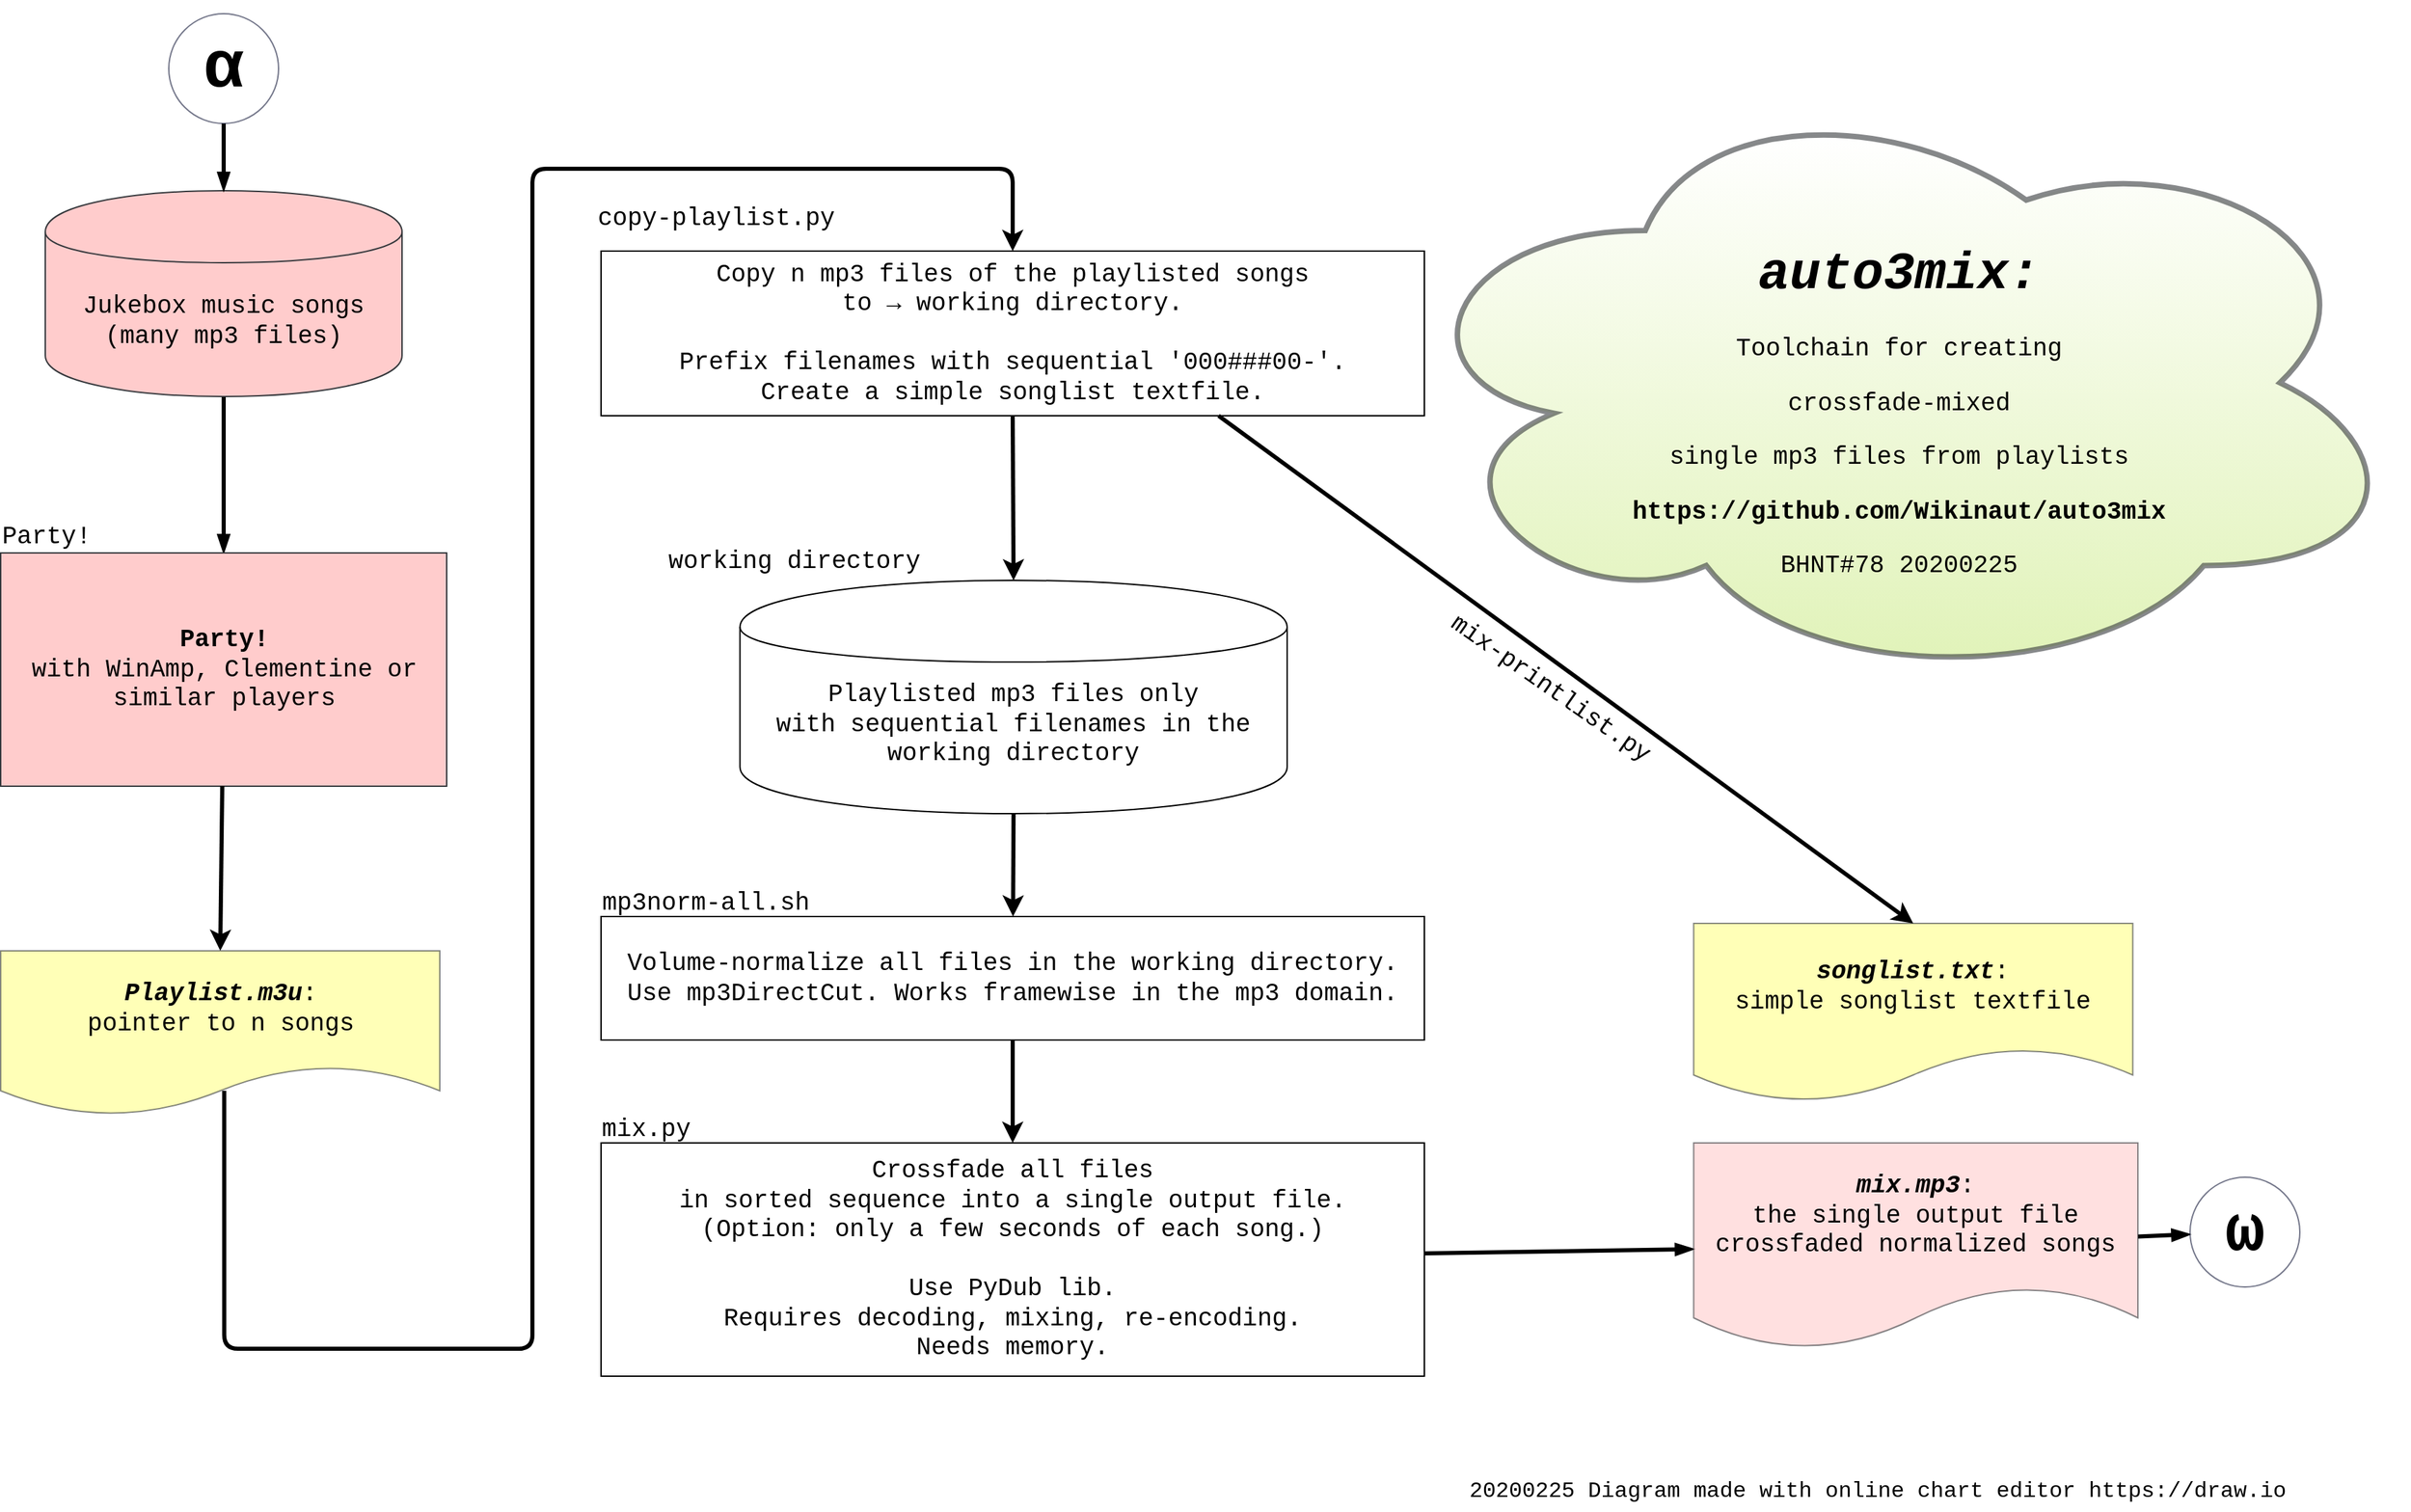<mxfile version="12.7.4" type="device"><diagram id="mErmqIbYJcfOBIORbegR" name="auto3mix"><mxGraphModel dx="1888" dy="942" grid="0" gridSize="10" guides="1" tooltips="1" connect="1" arrows="1" fold="1" page="1" pageScale="1" pageWidth="900" pageHeight="1600" math="0" shadow="0"><root><mxCell id="5HiEXSa9efxlIpUISS2Q-0"/><mxCell id="5HiEXSa9efxlIpUISS2Q-1" parent="5HiEXSa9efxlIpUISS2Q-0"/><mxCell id="jdUxHj-MWmGEvtFSQu-T-0" value="&lt;blockquote style=&quot;font-size: 18px&quot;&gt;&lt;h1 style=&quot;line-height: 100% ; font-size: 38px&quot; align=&quot;center&quot;&gt;&lt;font style=&quot;font-size: 38px&quot;&gt;&lt;i&gt;&lt;font style=&quot;font-size: 38px&quot;&gt;&lt;span&gt;&lt;br&gt;auto3mix:&lt;/span&gt;&lt;/font&gt;&lt;/i&gt;&lt;br style=&quot;font-size: 18px&quot;&gt;&lt;/font&gt;&lt;/h1&gt;&lt;font style=&quot;font-size: 18px&quot;&gt;Toolchain for creating&lt;/font&gt;&lt;p style=&quot;font-size: 18px&quot; align=&quot;center&quot;&gt;&lt;font style=&quot;font-size: 18px&quot;&gt;crossfade-mixed&lt;/font&gt;&lt;/p&gt;&lt;p style=&quot;font-size: 18px&quot; align=&quot;center&quot;&gt;&lt;font style=&quot;font-size: 18px&quot;&gt;single mp3 files from playlists&lt;/font&gt;&lt;/p&gt;&lt;p style=&quot;font-size: 18px&quot; align=&quot;center&quot;&gt;&lt;font style=&quot;font-size: 18px&quot;&gt;&lt;b&gt;https://github.com/Wikinaut/auto3mix&lt;/b&gt;&lt;br style=&quot;font-size: 18px&quot;&gt;&lt;/font&gt;&lt;/p&gt;&lt;p style=&quot;font-size: 18px&quot; align=&quot;center&quot;&gt;&lt;font style=&quot;font-size: 18px&quot;&gt;BHNT#78 20200225&lt;br style=&quot;font-size: 18px&quot;&gt;&lt;/font&gt;&lt;/p&gt;&lt;/blockquote&gt;&lt;p style=&quot;font-size: 18px&quot;&gt;&lt;/p&gt;" style="ellipse;shape=cloud;whiteSpace=wrap;html=1;strokeWidth=4;fillColor=#cdeb8b;strokeColor=#36393d;gradientDirection=north;shadow=0;perimeterSpacing=0;opacity=60;gradientColor=#ffffff;fontFamily=Courier New;fontSize=18;fontStyle=0" parent="5HiEXSa9efxlIpUISS2Q-1" vertex="1"><mxGeometry x="1076" y="144" width="740" height="444" as="geometry"/></mxCell><mxCell id="jdUxHj-MWmGEvtFSQu-T-21" value="" style="edgeStyle=none;orthogonalLoop=1;jettySize=auto;html=1;endArrow=blockThin;endFill=1;strokeWidth=3;fontFamily=Courier New;fontSize=18;fontStyle=0" parent="5HiEXSa9efxlIpUISS2Q-1" source="jdUxHj-MWmGEvtFSQu-T-4" target="jdUxHj-MWmGEvtFSQu-T-5" edge="1"><mxGeometry relative="1" as="geometry"/></mxCell><mxCell id="jdUxHj-MWmGEvtFSQu-T-4" value="&lt;font style=&quot;font-size: 18px&quot;&gt;Jukebox music songs&lt;br style=&quot;font-size: 18px;&quot;&gt;(many mp3 files)&lt;/font&gt;" style="shape=cylinder;whiteSpace=wrap;html=1;boundedLbl=1;backgroundOutline=1;fontFamily=Courier New;fontSize=18;fontStyle=0;fillColor=#ffcccc;strokeColor=#36393d;" parent="5HiEXSa9efxlIpUISS2Q-1" vertex="1"><mxGeometry x="95" y="226" width="260" height="150" as="geometry"/></mxCell><mxCell id="jdUxHj-MWmGEvtFSQu-T-5" value="&lt;font style=&quot;font-size: 18px&quot;&gt;&lt;b&gt;Party!&lt;/b&gt;&lt;br style=&quot;font-size: 18px&quot;&gt;with WinAmp, Clementine or similar players&lt;/font&gt;" style="rounded=0;whiteSpace=wrap;html=1;fillColor=#ffcccc;strokeColor=#36393d;strokeWidth=1;fontFamily=Courier New;fontSize=18;fontStyle=0" parent="5HiEXSa9efxlIpUISS2Q-1" vertex="1"><mxGeometry x="62.5" y="490" width="325" height="170" as="geometry"/></mxCell><mxCell id="jdUxHj-MWmGEvtFSQu-T-7" value="&lt;div style=&quot;font-size: 18px;&quot;&gt;&lt;font style=&quot;font-size: 18px&quot;&gt;Copy n mp3 files of the playlisted songs&lt;br style=&quot;font-size: 18px;&quot;&gt;to → working directory.&lt;/font&gt;&lt;br style=&quot;font-size: 18px;&quot;&gt;&lt;br style=&quot;font-size: 18px;&quot;&gt;&lt;font style=&quot;font-size: 18px&quot;&gt;Prefix filenames with sequential '000###00-'.&lt;/font&gt;&lt;br style=&quot;font-size: 18px;&quot;&gt;&lt;/div&gt;&lt;font style=&quot;font-size: 18px&quot;&gt;Create a simple songlist textfile.&lt;/font&gt;" style="rounded=0;whiteSpace=wrap;html=1;fontFamily=Courier New;fontSize=18;fontStyle=0" parent="5HiEXSa9efxlIpUISS2Q-1" vertex="1"><mxGeometry x="500" y="270" width="600" height="120" as="geometry"/></mxCell><mxCell id="jdUxHj-MWmGEvtFSQu-T-8" value="&lt;div style=&quot;display: inline-block ; white-space: nowrap ; font-size: 18px&quot;&gt;&lt;font style=&quot;font-size: 18px&quot;&gt;&lt;span class=&quot;edgeLabel&quot; style=&quot;font-size: 18px&quot;&gt;&lt;br&gt;&lt;/span&gt;&lt;/font&gt;&lt;/div&gt;&lt;div style=&quot;display: inline-block ; white-space: nowrap ; font-size: 18px&quot;&gt;&lt;font style=&quot;font-size: 18px&quot;&gt;&lt;span class=&quot;edgeLabel&quot; style=&quot;font-size: 18px&quot;&gt;copy-playlist.py&lt;/span&gt;&lt;/font&gt;&lt;/div&gt;" style="text;html=1;strokeColor=none;fillColor=none;align=center;verticalAlign=middle;whiteSpace=wrap;rounded=0;fontFamily=Courier New;fontSize=18;fontStyle=0" parent="5HiEXSa9efxlIpUISS2Q-1" vertex="1"><mxGeometry x="564" y="208" width="40" height="75" as="geometry"/></mxCell><mxCell id="jdUxHj-MWmGEvtFSQu-T-9" value="&lt;font style=&quot;font-size: 18px&quot;&gt;Playlisted mp3 files only&lt;br style=&quot;font-size: 18px;&quot;&gt;with sequential filenames in the working directory&lt;/font&gt;" style="shape=cylinder;whiteSpace=wrap;html=1;boundedLbl=1;backgroundOutline=1;fontFamily=Courier New;fontSize=18;fontStyle=0" parent="5HiEXSa9efxlIpUISS2Q-1" vertex="1"><mxGeometry x="601.25" y="510" width="398.75" height="170" as="geometry"/></mxCell><mxCell id="jdUxHj-MWmGEvtFSQu-T-10" value="&lt;font style=&quot;font-size: 18px&quot;&gt;Volume-normalize all files in the working directory.&lt;br style=&quot;font-size: 18px;&quot;&gt;Use mp3DirectCut. Works framewise in the mp3 domain.&lt;/font&gt;" style="rounded=0;whiteSpace=wrap;html=1;fontFamily=Courier New;fontSize=18;fontStyle=0" parent="5HiEXSa9efxlIpUISS2Q-1" vertex="1"><mxGeometry x="500" y="755" width="600" height="90" as="geometry"/></mxCell><mxCell id="jdUxHj-MWmGEvtFSQu-T-11" value="&lt;div style=&quot;display: inline-block ; white-space: nowrap ; font-size: 18px&quot;&gt;&lt;font style=&quot;font-size: 18px&quot;&gt;&lt;span class=&quot;edgeLabel&quot; style=&quot;font-size: 18px&quot;&gt;mix.py&lt;/span&gt;&lt;/font&gt;&lt;/div&gt;" style="text;html=1;strokeColor=none;fillColor=none;align=center;verticalAlign=middle;whiteSpace=wrap;rounded=0;fontFamily=Courier New;fontSize=18;fontStyle=0" parent="5HiEXSa9efxlIpUISS2Q-1" vertex="1"><mxGeometry x="513" y="900" width="40" height="20" as="geometry"/></mxCell><mxCell id="jdUxHj-MWmGEvtFSQu-T-19" value="" style="edgeStyle=none;orthogonalLoop=1;jettySize=auto;html=1;endArrow=blockThin;endFill=1;strokeWidth=3;fontFamily=Courier New;fontSize=18;fontStyle=0" parent="5HiEXSa9efxlIpUISS2Q-1" source="jdUxHj-MWmGEvtFSQu-T-12" target="jdUxHj-MWmGEvtFSQu-T-13" edge="1"><mxGeometry relative="1" as="geometry"/></mxCell><mxCell id="jdUxHj-MWmGEvtFSQu-T-12" value="&lt;div style=&quot;font-size: 18px;&quot;&gt;&lt;font style=&quot;font-size: 18px&quot;&gt;Crossfade all files&lt;/font&gt;&lt;/div&gt;&lt;div style=&quot;font-size: 18px;&quot;&gt;&lt;font style=&quot;font-size: 18px&quot;&gt;in sorted sequence into a single output file.&lt;/font&gt;&lt;/div&gt;&lt;font style=&quot;font-size: 18px&quot;&gt;(Option: only a few seconds of each song.)&lt;br style=&quot;font-size: 18px;&quot;&gt;&lt;br style=&quot;font-size: 18px;&quot;&gt;Use PyDub lib.&lt;br style=&quot;font-size: 18px;&quot;&gt;&lt;/font&gt;&lt;div style=&quot;font-size: 18px;&quot;&gt;&lt;font style=&quot;font-size: 18px&quot;&gt;Requires decoding, mixing, re-encoding.&lt;/font&gt;&lt;/div&gt;&lt;div style=&quot;font-size: 18px;&quot;&gt;&lt;font style=&quot;font-size: 18px&quot;&gt;Needs memory.&lt;/font&gt;&lt;/div&gt;" style="rounded=0;whiteSpace=wrap;html=1;fontFamily=Courier New;fontSize=18;fontStyle=0" parent="5HiEXSa9efxlIpUISS2Q-1" vertex="1"><mxGeometry x="500" y="920" width="600" height="170" as="geometry"/></mxCell><mxCell id="z7UMkXU0yziuJBw2dPQQ-3" value="" style="edgeStyle=none;orthogonalLoop=1;jettySize=auto;html=1;endArrow=blockThin;endFill=1;strokeWidth=3;fontFamily=Courier New;fontSize=18;" parent="5HiEXSa9efxlIpUISS2Q-1" source="jdUxHj-MWmGEvtFSQu-T-13" target="z7UMkXU0yziuJBw2dPQQ-2" edge="1"><mxGeometry relative="1" as="geometry"/></mxCell><mxCell id="jdUxHj-MWmGEvtFSQu-T-13" value="&lt;font style=&quot;font-size: 18px&quot;&gt;&lt;b&gt;&lt;i style=&quot;font-size: 18px&quot;&gt;&lt;span style=&quot;font-size: 18px&quot;&gt;mix.mp3&lt;/span&gt;&lt;/i&gt;&lt;/b&gt;:&lt;br style=&quot;font-size: 18px&quot;&gt;the single output file&lt;br style=&quot;font-size: 18px&quot;&gt;crossfaded normalized songs&lt;/font&gt;" style="shape=document;whiteSpace=wrap;html=1;boundedLbl=1;shadow=0;strokeColor=#36393d;strokeWidth=1;opacity=60;fontFamily=Courier New;fontSize=18;fontStyle=0;fillColor=#ffcccc;" parent="5HiEXSa9efxlIpUISS2Q-1" vertex="1"><mxGeometry x="1296.25" y="920" width="323.75" height="150" as="geometry"/></mxCell><mxCell id="jdUxHj-MWmGEvtFSQu-T-15" value="" style="endArrow=classic;html=1;strokeWidth=3;fontFamily=Courier New;fontSize=18;fontStyle=0;entryX=0.5;entryY=0;entryDx=0;entryDy=0;" parent="5HiEXSa9efxlIpUISS2Q-1" source="jdUxHj-MWmGEvtFSQu-T-5" target="jdUxHj-MWmGEvtFSQu-T-27" edge="1"><mxGeometry width="50" height="50" relative="1" as="geometry"><mxPoint x="400" y="800" as="sourcePoint"/><mxPoint x="225" y="680" as="targetPoint"/></mxGeometry></mxCell><mxCell id="jdUxHj-MWmGEvtFSQu-T-16" value="" style="endArrow=classic;html=1;strokeWidth=3;entryX=0.5;entryY=0;entryDx=0;entryDy=0;exitX=0.5;exitY=1;exitDx=0;exitDy=0;fontFamily=Courier New;fontSize=18;fontStyle=0" parent="5HiEXSa9efxlIpUISS2Q-1" source="jdUxHj-MWmGEvtFSQu-T-7" target="jdUxHj-MWmGEvtFSQu-T-9" edge="1"><mxGeometry width="50" height="50" relative="1" as="geometry"><mxPoint x="490" y="605" as="sourcePoint"/><mxPoint x="730" y="520" as="targetPoint"/></mxGeometry></mxCell><mxCell id="jdUxHj-MWmGEvtFSQu-T-17" value="" style="endArrow=classic;html=1;strokeWidth=3;exitX=0.5;exitY=1;exitDx=0;exitDy=0;fontFamily=Courier New;fontSize=18;fontStyle=0" parent="5HiEXSa9efxlIpUISS2Q-1" source="jdUxHj-MWmGEvtFSQu-T-9" target="jdUxHj-MWmGEvtFSQu-T-10" edge="1"><mxGeometry width="50" height="50" relative="1" as="geometry"><mxPoint x="680" y="840" as="sourcePoint"/><mxPoint x="730" y="790" as="targetPoint"/></mxGeometry></mxCell><mxCell id="jdUxHj-MWmGEvtFSQu-T-18" value="" style="endArrow=classic;html=1;strokeWidth=3;entryX=0.5;entryY=0;entryDx=0;entryDy=0;exitX=0.5;exitY=1;exitDx=0;exitDy=0;fontFamily=Courier New;fontSize=18;fontStyle=0" parent="5HiEXSa9efxlIpUISS2Q-1" source="jdUxHj-MWmGEvtFSQu-T-10" target="jdUxHj-MWmGEvtFSQu-T-12" edge="1"><mxGeometry width="50" height="50" relative="1" as="geometry"><mxPoint x="560" y="950" as="sourcePoint"/><mxPoint x="730" y="1040" as="targetPoint"/></mxGeometry></mxCell><mxCell id="jdUxHj-MWmGEvtFSQu-T-27" value="&lt;font style=&quot;font-size: 18px&quot;&gt;&lt;span class=&quot;edgeLabel&quot; style=&quot;font-size: 18px&quot;&gt;&lt;b&gt;&lt;span style=&quot;font-size: 18px&quot;&gt;&lt;i style=&quot;font-size: 18px&quot;&gt;Playlist.m3u&lt;/i&gt;&lt;/span&gt;&lt;/b&gt;:&lt;br style=&quot;font-size: 18px&quot;&gt;pointer to n songs&lt;/span&gt;&lt;/font&gt;" style="shape=document;whiteSpace=wrap;html=1;boundedLbl=1;shadow=0;strokeColor=#36393d;strokeWidth=1;opacity=60;fontFamily=Courier New;fontSize=18;fontStyle=0;fillColor=#ffff88;" parent="5HiEXSa9efxlIpUISS2Q-1" vertex="1"><mxGeometry x="62.5" y="780" width="320" height="120" as="geometry"/></mxCell><mxCell id="jdUxHj-MWmGEvtFSQu-T-31" value="&lt;font style=&quot;font-size: 18px&quot;&gt;&lt;span class=&quot;edgeLabel&quot; style=&quot;font-size: 18px&quot;&gt;&lt;i style=&quot;font-size: 18px&quot;&gt;&lt;span style=&quot;font-size: 18px&quot;&gt;&lt;br&gt;&lt;b&gt;songlist.txt&lt;/b&gt;&lt;/span&gt;&lt;/i&gt;:&lt;br style=&quot;font-size: 18px&quot;&gt;&lt;/span&gt;&lt;/font&gt;&lt;div style=&quot;font-size: 18px&quot;&gt;&lt;font style=&quot;font-size: 18px&quot;&gt;&lt;span class=&quot;edgeLabel&quot; style=&quot;font-size: 18px&quot;&gt;simple songlist textfile&lt;/span&gt;&lt;/font&gt;&lt;/div&gt;&lt;div style=&quot;font-size: 18px&quot;&gt;&lt;font style=&quot;font-size: 18px&quot;&gt;&lt;span class=&quot;edgeLabel&quot; style=&quot;font-size: 18px&quot;&gt;&lt;br style=&quot;font-size: 18px&quot;&gt;&lt;/span&gt;&lt;/font&gt;&lt;/div&gt;&lt;div style=&quot;font-size: 18px&quot;&gt;&lt;font style=&quot;font-size: 18px&quot;&gt;&lt;span class=&quot;edgeLabel&quot; style=&quot;font-size: 18px&quot;&gt;&lt;/span&gt;&lt;/font&gt;&lt;/div&gt;" style="shape=document;whiteSpace=wrap;html=1;boundedLbl=1;shadow=0;strokeColor=#36393d;strokeWidth=1;opacity=60;fontFamily=Courier New;fontSize=18;fontStyle=0;fillColor=#ffff88;" parent="5HiEXSa9efxlIpUISS2Q-1" vertex="1"><mxGeometry x="1296.25" y="760" width="320" height="130" as="geometry"/></mxCell><mxCell id="jdUxHj-MWmGEvtFSQu-T-33" value="" style="endArrow=classic;html=1;strokeWidth=3;exitX=0.75;exitY=1;exitDx=0;exitDy=0;entryX=0.5;entryY=0;entryDx=0;entryDy=0;fontFamily=Courier New;fontSize=18;fontStyle=0" parent="5HiEXSa9efxlIpUISS2Q-1" source="jdUxHj-MWmGEvtFSQu-T-7" target="jdUxHj-MWmGEvtFSQu-T-31" edge="1"><mxGeometry width="50" height="50" relative="1" as="geometry"><mxPoint x="1150" y="840" as="sourcePoint"/><mxPoint x="1200" y="790" as="targetPoint"/></mxGeometry></mxCell><mxCell id="jdUxHj-MWmGEvtFSQu-T-37" style="edgeStyle=none;orthogonalLoop=1;jettySize=auto;html=1;exitX=0.5;exitY=1;exitDx=0;exitDy=0;endArrow=blockThin;endFill=1;strokeWidth=3;fontFamily=Courier New;fontSize=18;fontStyle=0" parent="5HiEXSa9efxlIpUISS2Q-1" source="jdUxHj-MWmGEvtFSQu-T-8" target="jdUxHj-MWmGEvtFSQu-T-8" edge="1"><mxGeometry relative="1" as="geometry"/></mxCell><mxCell id="jdUxHj-MWmGEvtFSQu-T-55" value="" style="edgeStyle=segmentEdgeStyle;endArrow=classic;html=1;strokeWidth=3;fontFamily=Courier New;fontSize=18;exitX=0.509;exitY=0.85;exitDx=0;exitDy=0;exitPerimeter=0;entryX=0.5;entryY=0;entryDx=0;entryDy=0;" parent="5HiEXSa9efxlIpUISS2Q-1" source="jdUxHj-MWmGEvtFSQu-T-27" target="jdUxHj-MWmGEvtFSQu-T-7" edge="1"><mxGeometry width="50" height="50" relative="1" as="geometry"><mxPoint x="540" y="640" as="sourcePoint"/><mxPoint x="790" y="280" as="targetPoint"/><Array as="points"><mxPoint x="225" y="1070"/><mxPoint x="450" y="1070"/><mxPoint x="450" y="210"/><mxPoint x="800" y="210"/></Array></mxGeometry></mxCell><mxCell id="z7UMkXU0yziuJBw2dPQQ-1" value="" style="edgeStyle=none;orthogonalLoop=1;jettySize=auto;html=1;endArrow=blockThin;endFill=1;strokeWidth=3;fontFamily=Courier New;fontSize=18;" parent="5HiEXSa9efxlIpUISS2Q-1" source="z7UMkXU0yziuJBw2dPQQ-0" target="jdUxHj-MWmGEvtFSQu-T-4" edge="1"><mxGeometry relative="1" as="geometry"/></mxCell><mxCell id="z7UMkXU0yziuJBw2dPQQ-0" value="&lt;h3&gt;&lt;font style=&quot;font-size: 48px&quot; face=&quot;Courier New&quot;&gt;&lt;span class=&quot;detail_character_unicode&quot;&gt;α&lt;/span&gt;&lt;/font&gt;&lt;/h3&gt;" style="ellipse;whiteSpace=wrap;html=1;aspect=fixed;shadow=0;strokeColor=#181D3D;strokeWidth=1;gradientColor=none;fontFamily=Courier New;fontSize=18;opacity=60;" parent="5HiEXSa9efxlIpUISS2Q-1" vertex="1"><mxGeometry x="185" y="97" width="80" height="80" as="geometry"/></mxCell><mxCell id="z7UMkXU0yziuJBw2dPQQ-2" value="&lt;h3&gt;&lt;font style=&quot;font-size: 48px&quot;&gt;&lt;span class=&quot;detail_character_unicode&quot;&gt;ω&lt;/span&gt;&lt;/font&gt;&lt;/h3&gt;" style="ellipse;whiteSpace=wrap;html=1;aspect=fixed;shadow=0;strokeColor=#181D3D;strokeWidth=1;gradientColor=none;fontFamily=Courier New;fontSize=18;opacity=60;" parent="5HiEXSa9efxlIpUISS2Q-1" vertex="1"><mxGeometry x="1658" y="945" width="80" height="80" as="geometry"/></mxCell><mxCell id="z7UMkXU0yziuJBw2dPQQ-4" value="&lt;div&gt;working directory&lt;/div&gt;" style="text;html=1;strokeColor=none;fillColor=none;align=center;verticalAlign=middle;whiteSpace=wrap;rounded=0;shadow=0;fontFamily=Courier New;fontSize=18;opacity=60;" parent="5HiEXSa9efxlIpUISS2Q-1" vertex="1"><mxGeometry x="522" y="484" width="238" height="23" as="geometry"/></mxCell><mxCell id="z7UMkXU0yziuJBw2dPQQ-5" value="&lt;div style=&quot;font-size: 16px&quot;&gt;20200225 Diagram made with online chart editor https://draw.io&lt;/div&gt;" style="text;html=1;strokeColor=none;fillColor=none;align=center;verticalAlign=middle;whiteSpace=wrap;rounded=0;shadow=0;fontFamily=Courier New;fontSize=18;opacity=60;rotation=0;" parent="5HiEXSa9efxlIpUISS2Q-1" vertex="1"><mxGeometry x="1072" y="1159" width="717" height="29" as="geometry"/></mxCell><mxCell id="z7UMkXU0yziuJBw2dPQQ-10" value="&lt;div&gt;mp3norm-all.sh&lt;/div&gt;" style="text;html=1;strokeColor=none;fillColor=none;align=center;verticalAlign=middle;whiteSpace=wrap;rounded=0;shadow=0;fontFamily=Courier New;fontSize=18;opacity=60;" parent="5HiEXSa9efxlIpUISS2Q-1" vertex="1"><mxGeometry x="484" y="735" width="185" height="20" as="geometry"/></mxCell><mxCell id="z7UMkXU0yziuJBw2dPQQ-11" style="edgeStyle=none;orthogonalLoop=1;jettySize=auto;html=1;exitX=0.5;exitY=1;exitDx=0;exitDy=0;endArrow=blockThin;endFill=1;strokeWidth=3;fontFamily=Courier New;fontSize=18;" parent="5HiEXSa9efxlIpUISS2Q-1" source="z7UMkXU0yziuJBw2dPQQ-10" target="z7UMkXU0yziuJBw2dPQQ-10" edge="1"><mxGeometry relative="1" as="geometry"/></mxCell><mxCell id="z7UMkXU0yziuJBw2dPQQ-17" value="&lt;div&gt;mix-printlist.py&lt;/div&gt;" style="text;html=1;strokeColor=none;fillColor=none;align=center;verticalAlign=middle;whiteSpace=wrap;rounded=0;shadow=0;fontFamily=Courier New;fontSize=18;opacity=60;rotation=35;" parent="5HiEXSa9efxlIpUISS2Q-1" vertex="1"><mxGeometry x="1070" y="581" width="245" height="15" as="geometry"/></mxCell><mxCell id="z7UMkXU0yziuJBw2dPQQ-20" value="Party!" style="text;html=1;strokeColor=none;fillColor=none;align=center;verticalAlign=middle;whiteSpace=wrap;rounded=0;shadow=0;fontFamily=Courier New;fontSize=18;opacity=60;" parent="5HiEXSa9efxlIpUISS2Q-1" vertex="1"><mxGeometry x="62.5" y="463" width="66" height="29" as="geometry"/></mxCell></root></mxGraphModel></diagram></mxfile>